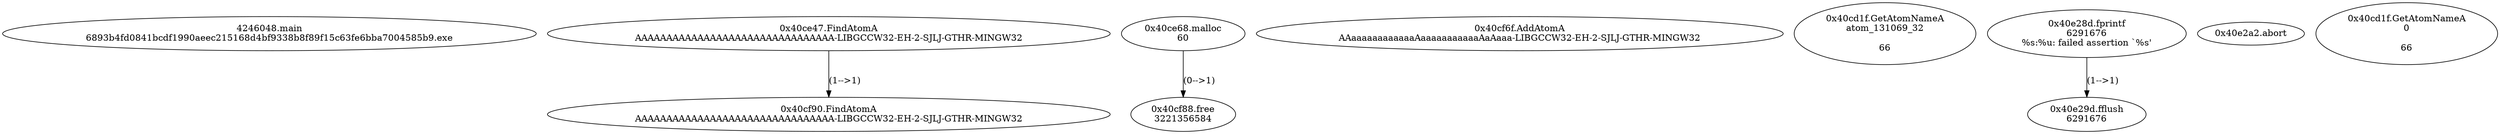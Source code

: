 // Global SCDG with merge call
digraph {
	0 [label="4246048.main
6893b4fd0841bcdf1990aeec215168d4bf9338b8f89f15c63fe6bba7004585b9.exe"]
	1 [label="0x40ce47.FindAtomA
AAAAAAAAAAAAAAAAAAAAAAAAAAAAAAAA-LIBGCCW32-EH-2-SJLJ-GTHR-MINGW32"]
	2 [label="0x40ce68.malloc
60"]
	3 [label="0x40cf6f.AddAtomA
AAaaaaaaaaaaaaAaaaaaaaaaaaAaAaaa-LIBGCCW32-EH-2-SJLJ-GTHR-MINGW32"]
	4 [label="0x40cd1f.GetAtomNameA
atom_131069_32

66"]
	5 [label="0x40e28d.fprintf
6291676
%s:%u: failed assertion `%s'
"]
	6 [label="0x40e29d.fflush
6291676"]
	5 -> 6 [label="(1-->1)"]
	7 [label="0x40e2a2.abort
"]
	8 [label="0x40cf88.free
3221356584"]
	2 -> 8 [label="(0-->1)"]
	9 [label="0x40cf90.FindAtomA
AAAAAAAAAAAAAAAAAAAAAAAAAAAAAAAA-LIBGCCW32-EH-2-SJLJ-GTHR-MINGW32"]
	1 -> 9 [label="(1-->1)"]
	10 [label="0x40cd1f.GetAtomNameA
0

66"]
}
